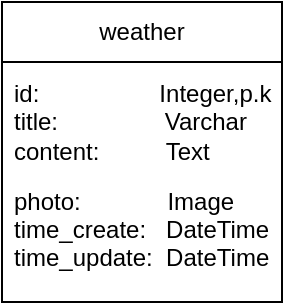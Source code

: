 <mxfile version="21.0.6" type="device"><diagram name="Страница 1" id="ha8TpPN9smTEFu_bmIz4"><mxGraphModel dx="794" dy="422" grid="1" gridSize="10" guides="1" tooltips="1" connect="1" arrows="1" fold="1" page="1" pageScale="1" pageWidth="827" pageHeight="1169" math="0" shadow="0"><root><mxCell id="0"/><mxCell id="1" parent="0"/><mxCell id="COwVs0kNQRNjk2hPT3rt-1" value="&lt;div&gt;weather&lt;/div&gt;" style="swimlane;fontStyle=0;childLayout=stackLayout;horizontal=1;startSize=30;horizontalStack=0;resizeParent=1;resizeParentMax=0;resizeLast=0;collapsible=1;marginBottom=0;whiteSpace=wrap;html=1;" vertex="1" parent="1"><mxGeometry x="360" y="120" width="140" height="150" as="geometry"/></mxCell><mxCell id="COwVs0kNQRNjk2hPT3rt-2" value="&lt;div&gt;id:&amp;nbsp;&amp;nbsp;&amp;nbsp;&amp;nbsp;&amp;nbsp;&amp;nbsp;&amp;nbsp;&amp;nbsp;&amp;nbsp;&amp;nbsp;&amp;nbsp;&amp;nbsp;&amp;nbsp;&amp;nbsp;&amp;nbsp; &amp;nbsp; Integer,p.k&lt;/div&gt;&lt;div&gt;title:&amp;nbsp;&amp;nbsp;&amp;nbsp;&amp;nbsp;&amp;nbsp;&amp;nbsp;&amp;nbsp;&amp;nbsp;&amp;nbsp;&amp;nbsp;&amp;nbsp;&amp;nbsp;&amp;nbsp;&amp;nbsp;&amp;nbsp; Varchar&lt;/div&gt;&lt;div&gt;content:&amp;nbsp;&amp;nbsp;&amp;nbsp;&amp;nbsp;&amp;nbsp;&amp;nbsp;&amp;nbsp;&amp;nbsp;&amp;nbsp; Text&lt;br&gt;&lt;/div&gt;" style="text;strokeColor=none;fillColor=none;align=left;verticalAlign=middle;spacingLeft=4;spacingRight=4;overflow=hidden;points=[[0,0.5],[1,0.5]];portConstraint=eastwest;rotatable=0;whiteSpace=wrap;html=1;" vertex="1" parent="COwVs0kNQRNjk2hPT3rt-1"><mxGeometry y="30" width="140" height="60" as="geometry"/></mxCell><mxCell id="COwVs0kNQRNjk2hPT3rt-4" value="&lt;div&gt;photo:&amp;nbsp;&amp;nbsp;&amp;nbsp;&amp;nbsp;&amp;nbsp;&amp;nbsp;&amp;nbsp;&amp;nbsp;&amp;nbsp;&amp;nbsp;&amp;nbsp;&amp;nbsp; Image&lt;br&gt;&lt;/div&gt;&lt;div&gt;time_create:&amp;nbsp;&amp;nbsp; DateTime&lt;/div&gt;&lt;div&gt;time_update:&amp;nbsp; DateTime&lt;/div&gt;&lt;div&gt;&lt;br&gt;&lt;/div&gt;&lt;div&gt;&lt;br&gt;&lt;/div&gt;" style="text;strokeColor=none;fillColor=none;align=left;verticalAlign=middle;spacingLeft=4;spacingRight=4;overflow=hidden;points=[[0,0.5],[1,0.5]];portConstraint=eastwest;rotatable=0;whiteSpace=wrap;html=1;" vertex="1" parent="COwVs0kNQRNjk2hPT3rt-1"><mxGeometry y="90" width="140" height="60" as="geometry"/></mxCell></root></mxGraphModel></diagram></mxfile>